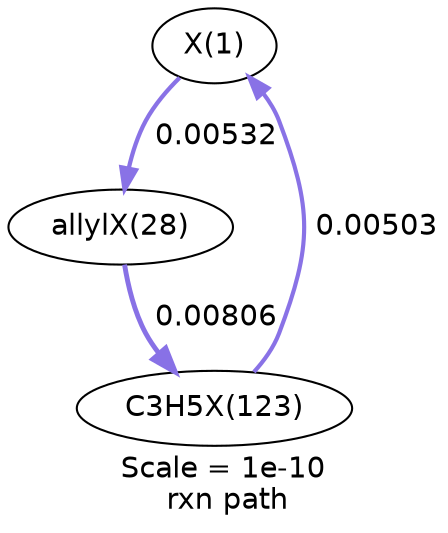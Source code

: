 digraph reaction_paths {
center=1;
s23 -> s26[fontname="Helvetica", style="setlinewidth(2.05)", arrowsize=1.02, color="0.7, 0.505, 0.9"
, label=" 0.00532"];
s37 -> s23[fontname="Helvetica", style="setlinewidth(2)", arrowsize=1, color="0.7, 0.505, 0.9"
, label=" 0.00503"];
s26 -> s37[fontname="Helvetica", style="setlinewidth(2.36)", arrowsize=1.18, color="0.7, 0.508, 0.9"
, label=" 0.00806"];
s23 [ fontname="Helvetica", label="X(1)"];
s26 [ fontname="Helvetica", label="allylX(28)"];
s37 [ fontname="Helvetica", label="C3H5X(123)"];
 label = "Scale = 1e-10\l rxn path";
 fontname = "Helvetica";
}
